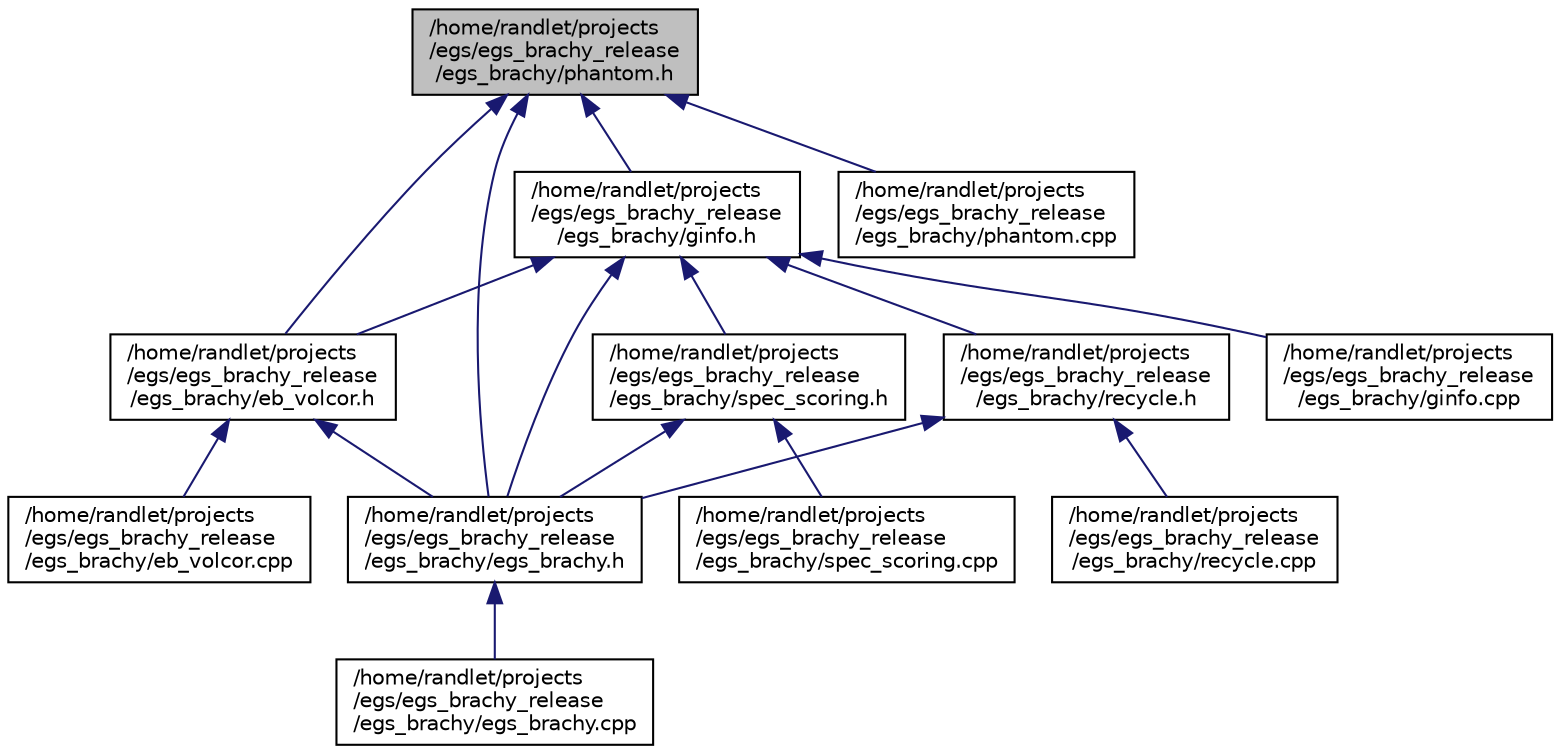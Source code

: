 digraph "/home/randlet/projects/egs/egs_brachy_release/egs_brachy/phantom.h"
{
  edge [fontname="Helvetica",fontsize="10",labelfontname="Helvetica",labelfontsize="10"];
  node [fontname="Helvetica",fontsize="10",shape=record];
  Node1 [label="/home/randlet/projects\l/egs/egs_brachy_release\l/egs_brachy/phantom.h",height=0.2,width=0.4,color="black", fillcolor="grey75", style="filled", fontcolor="black"];
  Node1 -> Node2 [dir="back",color="midnightblue",fontsize="10",style="solid",fontname="Helvetica"];
  Node2 [label="/home/randlet/projects\l/egs/egs_brachy_release\l/egs_brachy/eb_volcor.h",height=0.2,width=0.4,color="black", fillcolor="white", style="filled",URL="$eb__volcor_8h.html",tooltip="Volume correction routines for egs_brachy. "];
  Node2 -> Node3 [dir="back",color="midnightblue",fontsize="10",style="solid",fontname="Helvetica"];
  Node3 [label="/home/randlet/projects\l/egs/egs_brachy_release\l/egs_brachy/eb_volcor.cpp",height=0.2,width=0.4,color="black", fillcolor="white", style="filled",URL="$eb__volcor_8cpp.html",tooltip="Main implementation of volume correction routines. "];
  Node2 -> Node4 [dir="back",color="midnightblue",fontsize="10",style="solid",fontname="Helvetica"];
  Node4 [label="/home/randlet/projects\l/egs/egs_brachy_release\l/egs_brachy/egs_brachy.h",height=0.2,width=0.4,color="black", fillcolor="white", style="filled",URL="$egs__brachy_8h.html",tooltip="the main egs_brachy application header file "];
  Node4 -> Node5 [dir="back",color="midnightblue",fontsize="10",style="solid",fontname="Helvetica"];
  Node5 [label="/home/randlet/projects\l/egs/egs_brachy_release\l/egs_brachy/egs_brachy.cpp",height=0.2,width=0.4,color="black", fillcolor="white", style="filled",URL="$egs__brachy_8cpp.html",tooltip="the main egs_brachy application implementation file "];
  Node1 -> Node6 [dir="back",color="midnightblue",fontsize="10",style="solid",fontname="Helvetica"];
  Node6 [label="/home/randlet/projects\l/egs/egs_brachy_release\l/egs_brachy/ginfo.h",height=0.2,width=0.4,color="black", fillcolor="white", style="filled",URL="$ginfo_8h.html",tooltip="ginfo contains classes for organizing information about the geometries present in an egs_brachy simul..."];
  Node6 -> Node2 [dir="back",color="midnightblue",fontsize="10",style="solid",fontname="Helvetica"];
  Node6 -> Node4 [dir="back",color="midnightblue",fontsize="10",style="solid",fontname="Helvetica"];
  Node6 -> Node7 [dir="back",color="midnightblue",fontsize="10",style="solid",fontname="Helvetica"];
  Node7 [label="/home/randlet/projects\l/egs/egs_brachy_release\l/egs_brachy/spec_scoring.h",height=0.2,width=0.4,color="black", fillcolor="white", style="filled",URL="$spec__scoring_8h.html",tooltip="Definition of spectrum scoring classes. "];
  Node7 -> Node4 [dir="back",color="midnightblue",fontsize="10",style="solid",fontname="Helvetica"];
  Node7 -> Node8 [dir="back",color="midnightblue",fontsize="10",style="solid",fontname="Helvetica"];
  Node8 [label="/home/randlet/projects\l/egs/egs_brachy_release\l/egs_brachy/spec_scoring.cpp",height=0.2,width=0.4,color="black", fillcolor="white", style="filled",URL="$spec__scoring_8cpp.html",tooltip="implementation of spectrum scoring classes. "];
  Node6 -> Node9 [dir="back",color="midnightblue",fontsize="10",style="solid",fontname="Helvetica"];
  Node9 [label="/home/randlet/projects\l/egs/egs_brachy_release\l/egs_brachy/recycle.h",height=0.2,width=0.4,color="black", fillcolor="white", style="filled",URL="$recycle_8h.html",tooltip="class definitions for recycling "];
  Node9 -> Node4 [dir="back",color="midnightblue",fontsize="10",style="solid",fontname="Helvetica"];
  Node9 -> Node10 [dir="back",color="midnightblue",fontsize="10",style="solid",fontname="Helvetica"];
  Node10 [label="/home/randlet/projects\l/egs/egs_brachy_release\l/egs_brachy/recycle.cpp",height=0.2,width=0.4,color="black", fillcolor="white", style="filled",URL="$recycle_8cpp.html",tooltip="class imlementations for recycling "];
  Node6 -> Node11 [dir="back",color="midnightblue",fontsize="10",style="solid",fontname="Helvetica"];
  Node11 [label="/home/randlet/projects\l/egs/egs_brachy_release\l/egs_brachy/ginfo.cpp",height=0.2,width=0.4,color="black", fillcolor="white", style="filled",URL="$ginfo_8cpp.html",tooltip="implementation of Geometry Info class. "];
  Node1 -> Node4 [dir="back",color="midnightblue",fontsize="10",style="solid",fontname="Helvetica"];
  Node1 -> Node12 [dir="back",color="midnightblue",fontsize="10",style="solid",fontname="Helvetica"];
  Node12 [label="/home/randlet/projects\l/egs/egs_brachy_release\l/egs_brachy/phantom.cpp",height=0.2,width=0.4,color="black", fillcolor="white", style="filled",URL="$phantom_8cpp.html",tooltip="Implementation of phantom objects. "];
}

